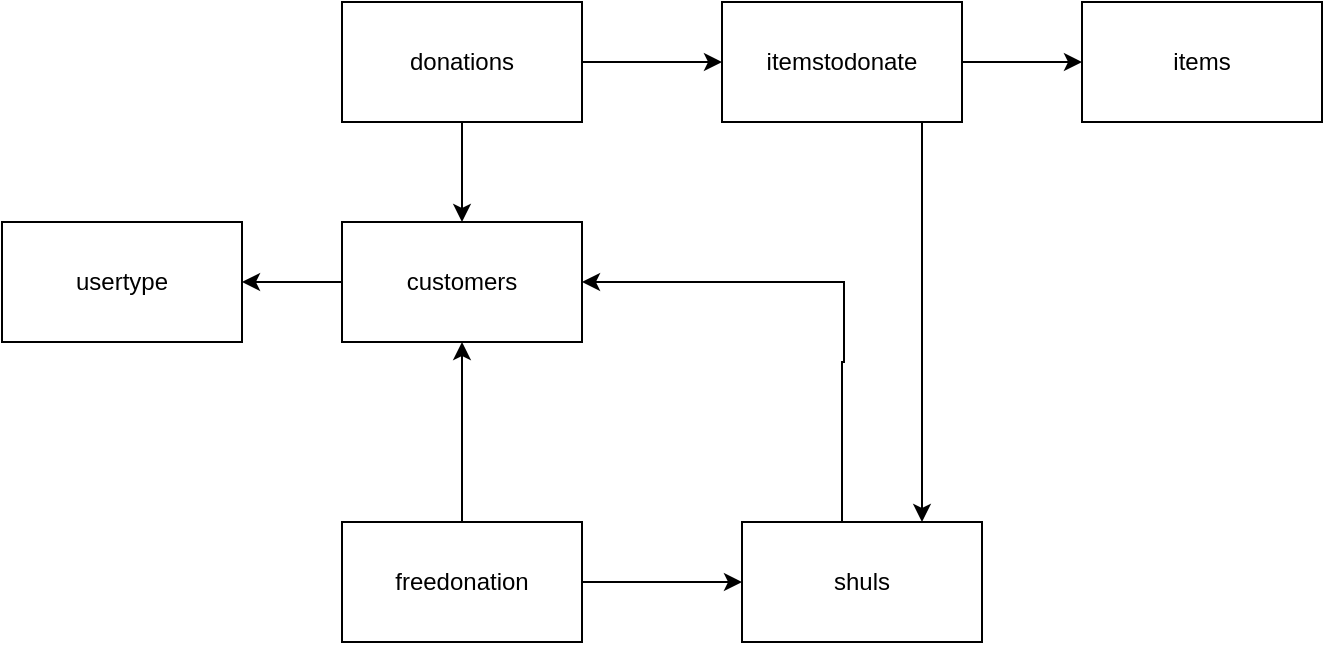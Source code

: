 <mxfile version="24.4.4" type="device">
  <diagram name="‫עמוד-1‬" id="FaVe7VML61vwRCrVTSCd">
    <mxGraphModel dx="880" dy="468" grid="1" gridSize="10" guides="1" tooltips="1" connect="1" arrows="1" fold="1" page="1" pageScale="1" pageWidth="827" pageHeight="1169" math="0" shadow="0">
      <root>
        <mxCell id="0" />
        <mxCell id="1" parent="0" />
        <mxCell id="YB5nBxTz1xqMDJmg3wcx-8" value="" style="edgeStyle=orthogonalEdgeStyle;rounded=0;orthogonalLoop=1;jettySize=auto;html=1;" edge="1" parent="1" source="YB5nBxTz1xqMDJmg3wcx-1" target="YB5nBxTz1xqMDJmg3wcx-7">
          <mxGeometry relative="1" as="geometry" />
        </mxCell>
        <mxCell id="YB5nBxTz1xqMDJmg3wcx-9" style="edgeStyle=orthogonalEdgeStyle;rounded=0;orthogonalLoop=1;jettySize=auto;html=1;entryX=0.5;entryY=0;entryDx=0;entryDy=0;" edge="1" parent="1" source="YB5nBxTz1xqMDJmg3wcx-1" target="YB5nBxTz1xqMDJmg3wcx-4">
          <mxGeometry relative="1" as="geometry" />
        </mxCell>
        <mxCell id="YB5nBxTz1xqMDJmg3wcx-1" value="donations" style="rounded=0;whiteSpace=wrap;html=1;" vertex="1" parent="1">
          <mxGeometry x="170" y="40" width="120" height="60" as="geometry" />
        </mxCell>
        <mxCell id="YB5nBxTz1xqMDJmg3wcx-10" style="edgeStyle=orthogonalEdgeStyle;rounded=0;orthogonalLoop=1;jettySize=auto;html=1;entryX=0.5;entryY=1;entryDx=0;entryDy=0;" edge="1" parent="1" source="YB5nBxTz1xqMDJmg3wcx-2" target="YB5nBxTz1xqMDJmg3wcx-4">
          <mxGeometry relative="1" as="geometry" />
        </mxCell>
        <mxCell id="YB5nBxTz1xqMDJmg3wcx-11" style="edgeStyle=orthogonalEdgeStyle;rounded=0;orthogonalLoop=1;jettySize=auto;html=1;entryX=0;entryY=0.5;entryDx=0;entryDy=0;" edge="1" parent="1" source="YB5nBxTz1xqMDJmg3wcx-2" target="YB5nBxTz1xqMDJmg3wcx-5">
          <mxGeometry relative="1" as="geometry" />
        </mxCell>
        <mxCell id="YB5nBxTz1xqMDJmg3wcx-2" value="freedonation" style="rounded=0;whiteSpace=wrap;html=1;" vertex="1" parent="1">
          <mxGeometry x="170" y="300" width="120" height="60" as="geometry" />
        </mxCell>
        <mxCell id="YB5nBxTz1xqMDJmg3wcx-3" value="usertype" style="rounded=0;whiteSpace=wrap;html=1;" vertex="1" parent="1">
          <mxGeometry y="150" width="120" height="60" as="geometry" />
        </mxCell>
        <mxCell id="YB5nBxTz1xqMDJmg3wcx-16" style="edgeStyle=orthogonalEdgeStyle;rounded=0;orthogonalLoop=1;jettySize=auto;html=1;entryX=1;entryY=0.5;entryDx=0;entryDy=0;" edge="1" parent="1" source="YB5nBxTz1xqMDJmg3wcx-4" target="YB5nBxTz1xqMDJmg3wcx-3">
          <mxGeometry relative="1" as="geometry" />
        </mxCell>
        <mxCell id="YB5nBxTz1xqMDJmg3wcx-4" value="customers" style="rounded=0;whiteSpace=wrap;html=1;" vertex="1" parent="1">
          <mxGeometry x="170" y="150" width="120" height="60" as="geometry" />
        </mxCell>
        <mxCell id="YB5nBxTz1xqMDJmg3wcx-14" style="edgeStyle=orthogonalEdgeStyle;rounded=0;orthogonalLoop=1;jettySize=auto;html=1;" edge="1" parent="1" source="YB5nBxTz1xqMDJmg3wcx-5" target="YB5nBxTz1xqMDJmg3wcx-4">
          <mxGeometry relative="1" as="geometry">
            <mxPoint x="420" y="150" as="targetPoint" />
            <Array as="points">
              <mxPoint x="420" y="220" />
              <mxPoint x="421" y="220" />
              <mxPoint x="421" y="180" />
            </Array>
          </mxGeometry>
        </mxCell>
        <mxCell id="YB5nBxTz1xqMDJmg3wcx-5" value="shuls" style="rounded=0;whiteSpace=wrap;html=1;" vertex="1" parent="1">
          <mxGeometry x="370" y="300" width="120" height="60" as="geometry" />
        </mxCell>
        <mxCell id="YB5nBxTz1xqMDJmg3wcx-6" value="items" style="rounded=0;whiteSpace=wrap;html=1;" vertex="1" parent="1">
          <mxGeometry x="540" y="40" width="120" height="60" as="geometry" />
        </mxCell>
        <mxCell id="YB5nBxTz1xqMDJmg3wcx-12" style="edgeStyle=orthogonalEdgeStyle;rounded=0;orthogonalLoop=1;jettySize=auto;html=1;entryX=0;entryY=0.5;entryDx=0;entryDy=0;" edge="1" parent="1" source="YB5nBxTz1xqMDJmg3wcx-7" target="YB5nBxTz1xqMDJmg3wcx-6">
          <mxGeometry relative="1" as="geometry" />
        </mxCell>
        <mxCell id="YB5nBxTz1xqMDJmg3wcx-15" style="edgeStyle=orthogonalEdgeStyle;rounded=0;orthogonalLoop=1;jettySize=auto;html=1;entryX=0.75;entryY=0;entryDx=0;entryDy=0;" edge="1" parent="1" source="YB5nBxTz1xqMDJmg3wcx-7" target="YB5nBxTz1xqMDJmg3wcx-5">
          <mxGeometry relative="1" as="geometry">
            <Array as="points">
              <mxPoint x="460" y="140" />
              <mxPoint x="460" y="140" />
            </Array>
          </mxGeometry>
        </mxCell>
        <mxCell id="YB5nBxTz1xqMDJmg3wcx-7" value="itemstodonate" style="rounded=0;whiteSpace=wrap;html=1;" vertex="1" parent="1">
          <mxGeometry x="360" y="40" width="120" height="60" as="geometry" />
        </mxCell>
      </root>
    </mxGraphModel>
  </diagram>
</mxfile>

